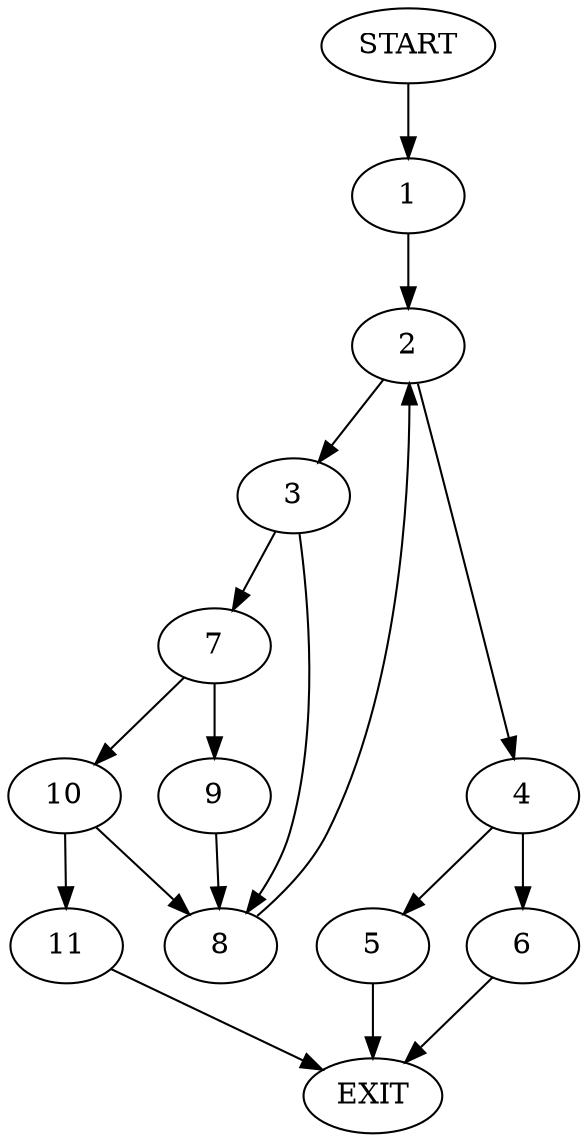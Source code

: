 digraph {
0 [label="START"]
12 [label="EXIT"]
0 -> 1
1 -> 2
2 -> 3
2 -> 4
4 -> 5
4 -> 6
3 -> 7
3 -> 8
7 -> 9
7 -> 10
8 -> 2
10 -> 8
10 -> 11
9 -> 8
11 -> 12
5 -> 12
6 -> 12
}
